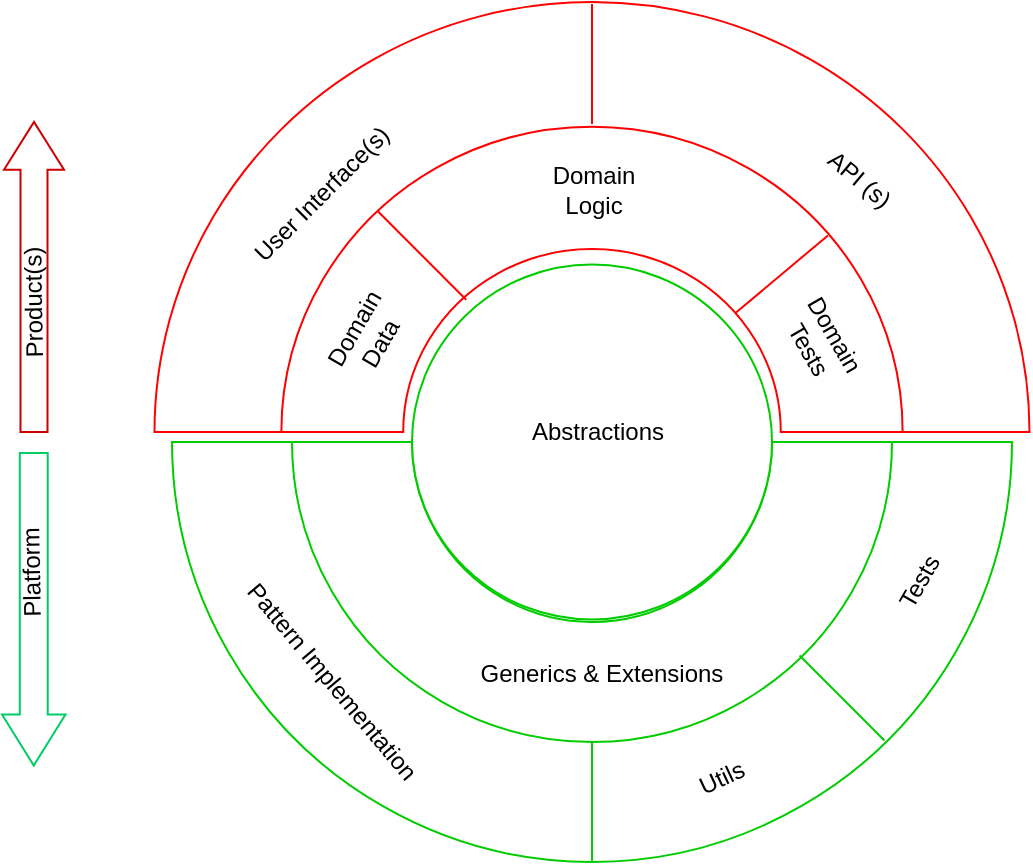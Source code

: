 <mxfile version="21.6.8" type="device">
  <diagram name="Page-1" id="uydG_ki4K1CXha3IWOBT">
    <mxGraphModel dx="766" dy="519" grid="1" gridSize="10" guides="1" tooltips="1" connect="1" arrows="1" fold="1" page="1" pageScale="1" pageWidth="850" pageHeight="1100" math="0" shadow="0">
      <root>
        <mxCell id="0" />
        <mxCell id="1" parent="0" />
        <mxCell id="8ZSUCNv75TxHgOJGjgsO-1" value="" style="verticalLabelPosition=bottom;verticalAlign=top;html=1;shape=mxgraph.basic.partConcEllipse;startAngle=0.25;endAngle=0.75;arcWidth=0.3;strokeColor=#00CC00;" vertex="1" parent="1">
          <mxGeometry x="200" y="320" width="420" height="420" as="geometry" />
        </mxCell>
        <mxCell id="8ZSUCNv75TxHgOJGjgsO-2" value="" style="verticalLabelPosition=bottom;verticalAlign=top;html=1;shape=mxgraph.basic.partConcEllipse;startAngle=0.25;endAngle=0.75;arcWidth=0.4;strokeColor=#00CC00;" vertex="1" parent="1">
          <mxGeometry x="260" y="380" width="300" height="300" as="geometry" />
        </mxCell>
        <mxCell id="8ZSUCNv75TxHgOJGjgsO-3" value="" style="strokeWidth=1;html=1;shape=mxgraph.flowchart.start_2;whiteSpace=wrap;strokeColor=#00CC00;" vertex="1" parent="1">
          <mxGeometry x="320" y="441.25" width="180" height="177.5" as="geometry" />
        </mxCell>
        <mxCell id="8ZSUCNv75TxHgOJGjgsO-4" value="" style="verticalLabelPosition=bottom;verticalAlign=top;html=1;shape=mxgraph.basic.partConcEllipse;startAngle=0.25;endAngle=0.75;arcWidth=0.41;rotation=-180;strokeColor=#FF0000;" vertex="1" parent="1">
          <mxGeometry x="250" y="370" width="320" height="310" as="geometry" />
        </mxCell>
        <mxCell id="8ZSUCNv75TxHgOJGjgsO-8" value="" style="verticalLabelPosition=bottom;verticalAlign=top;html=1;shape=mxgraph.basic.partConcEllipse;startAngle=0.25;endAngle=0.75;arcWidth=0.29;rotation=-180;strokeColor=#FF0000;" vertex="1" parent="1">
          <mxGeometry x="191.25" y="310" width="437.5" height="430" as="geometry" />
        </mxCell>
        <mxCell id="8ZSUCNv75TxHgOJGjgsO-10" value="" style="line;strokeWidth=1;direction=south;html=1;strokeColor=#FF0000;" vertex="1" parent="1">
          <mxGeometry x="405" y="311" width="10" height="60" as="geometry" />
        </mxCell>
        <mxCell id="8ZSUCNv75TxHgOJGjgsO-11" value="" style="line;strokeWidth=1;direction=south;html=1;rotation=-45;strokeColor=#FF0000;" vertex="1" parent="1">
          <mxGeometry x="320" y="405.5" width="10" height="62.5" as="geometry" />
        </mxCell>
        <mxCell id="8ZSUCNv75TxHgOJGjgsO-12" value="" style="line;strokeWidth=1;direction=south;html=1;rotation=50;strokeColor=#FF0000;" vertex="1" parent="1">
          <mxGeometry x="500" y="416" width="10" height="60" as="geometry" />
        </mxCell>
        <mxCell id="8ZSUCNv75TxHgOJGjgsO-13" value="" style="line;strokeWidth=1;direction=south;html=1;strokeColor=#00CC00;" vertex="1" parent="1">
          <mxGeometry x="405" y="680" width="10" height="60" as="geometry" />
        </mxCell>
        <mxCell id="8ZSUCNv75TxHgOJGjgsO-14" value="" style="line;strokeWidth=1;direction=south;html=1;rotation=-45;strokeColor=#00CC00;" vertex="1" parent="1">
          <mxGeometry x="530" y="628" width="10" height="60" as="geometry" />
        </mxCell>
        <mxCell id="8ZSUCNv75TxHgOJGjgsO-15" value="User Interface(s)" style="text;strokeColor=none;align=center;fillColor=none;html=1;verticalAlign=middle;whiteSpace=wrap;rounded=0;rotation=-45;" vertex="1" parent="1">
          <mxGeometry x="220" y="396" width="110" height="20" as="geometry" />
        </mxCell>
        <mxCell id="8ZSUCNv75TxHgOJGjgsO-16" value="API (s)&amp;nbsp;" style="text;strokeColor=none;align=center;fillColor=none;html=1;verticalAlign=middle;whiteSpace=wrap;rounded=0;rotation=40;" vertex="1" parent="1">
          <mxGeometry x="490" y="390" width="110" height="20" as="geometry" />
        </mxCell>
        <mxCell id="8ZSUCNv75TxHgOJGjgsO-17" value="Abstractions" style="text;strokeColor=none;align=center;fillColor=none;html=1;verticalAlign=middle;whiteSpace=wrap;rounded=0;rotation=0;" vertex="1" parent="1">
          <mxGeometry x="358" y="515" width="110" height="20" as="geometry" />
        </mxCell>
        <mxCell id="8ZSUCNv75TxHgOJGjgsO-18" value="Generics &amp;amp; Extensions" style="text;strokeColor=none;align=center;fillColor=none;html=1;verticalAlign=middle;whiteSpace=wrap;rounded=0;rotation=0;" vertex="1" parent="1">
          <mxGeometry x="350" y="635.5" width="130" height="20" as="geometry" />
        </mxCell>
        <mxCell id="8ZSUCNv75TxHgOJGjgsO-19" value="Pattern Implementation" style="text;strokeColor=none;align=center;fillColor=none;html=1;verticalAlign=middle;whiteSpace=wrap;rounded=0;rotation=50;" vertex="1" parent="1">
          <mxGeometry x="210" y="640" width="140" height="20" as="geometry" />
        </mxCell>
        <mxCell id="8ZSUCNv75TxHgOJGjgsO-20" value="Utils" style="text;strokeColor=none;align=center;fillColor=none;html=1;verticalAlign=middle;whiteSpace=wrap;rounded=0;rotation=-25;" vertex="1" parent="1">
          <mxGeometry x="420" y="688" width="110" height="20" as="geometry" />
        </mxCell>
        <mxCell id="8ZSUCNv75TxHgOJGjgsO-21" value="Tests" style="text;strokeColor=none;align=center;fillColor=none;html=1;verticalAlign=middle;whiteSpace=wrap;rounded=0;rotation=-60;" vertex="1" parent="1">
          <mxGeometry x="518.75" y="590" width="110" height="20" as="geometry" />
        </mxCell>
        <mxCell id="8ZSUCNv75TxHgOJGjgsO-22" value="Domain Tests" style="text;strokeColor=none;align=center;fillColor=none;html=1;verticalAlign=middle;whiteSpace=wrap;rounded=0;rotation=60;" vertex="1" parent="1">
          <mxGeometry x="490" y="470" width="70" height="20" as="geometry" />
        </mxCell>
        <mxCell id="8ZSUCNv75TxHgOJGjgsO-23" value="Domain Logic" style="text;strokeColor=none;align=center;fillColor=none;html=1;verticalAlign=middle;whiteSpace=wrap;rounded=0;rotation=0;" vertex="1" parent="1">
          <mxGeometry x="376" y="394" width="70" height="20" as="geometry" />
        </mxCell>
        <mxCell id="8ZSUCNv75TxHgOJGjgsO-24" value="Domain Data" style="text;strokeColor=none;align=center;fillColor=none;html=1;verticalAlign=middle;whiteSpace=wrap;rounded=0;rotation=-60;" vertex="1" parent="1">
          <mxGeometry x="262" y="466.5" width="70" height="20" as="geometry" />
        </mxCell>
        <mxCell id="8ZSUCNv75TxHgOJGjgsO-25" value="" style="html=1;shadow=0;dashed=0;align=center;verticalAlign=middle;shape=mxgraph.arrows2.arrow;dy=0.55;dx=23.88;flipH=1;notch=0;rotation=90;strokeColor=#CC0000;" vertex="1" parent="1">
          <mxGeometry x="53.5" y="432.5" width="155" height="30" as="geometry" />
        </mxCell>
        <mxCell id="8ZSUCNv75TxHgOJGjgsO-26" value="" style="html=1;shadow=0;dashed=0;align=center;verticalAlign=middle;shape=mxgraph.arrows2.arrow;dy=0.56;dx=25.51;flipH=1;notch=0;rotation=-90;strokeColor=#00CC66;" vertex="1" parent="1">
          <mxGeometry x="52.75" y="597.75" width="156.25" height="31.75" as="geometry" />
        </mxCell>
        <mxCell id="8ZSUCNv75TxHgOJGjgsO-27" value="Platform" style="text;strokeColor=none;align=center;fillColor=none;html=1;verticalAlign=middle;whiteSpace=wrap;rounded=0;rotation=-91;" vertex="1" parent="1">
          <mxGeometry x="100" y="580" width="60" height="30" as="geometry" />
        </mxCell>
        <mxCell id="8ZSUCNv75TxHgOJGjgsO-28" value="Product(s)" style="text;strokeColor=none;align=center;fillColor=none;html=1;verticalAlign=middle;whiteSpace=wrap;rounded=0;rotation=-91;" vertex="1" parent="1">
          <mxGeometry x="101" y="445" width="60" height="30" as="geometry" />
        </mxCell>
      </root>
    </mxGraphModel>
  </diagram>
</mxfile>

